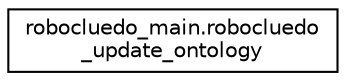 digraph "Graphical Class Hierarchy"
{
 // LATEX_PDF_SIZE
  edge [fontname="Helvetica",fontsize="10",labelfontname="Helvetica",labelfontsize="10"];
  node [fontname="Helvetica",fontsize="10",shape=record];
  rankdir="LR";
  Node0 [label="robocluedo_main.robocluedo\l_update_ontology",height=0.2,width=0.4,color="black", fillcolor="white", style="filled",URL="$a00211.html",tooltip="implementation of the state update_ontology."];
}
